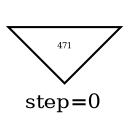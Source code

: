 digraph {
  graph  [labelloc=bottom,labeljust=left,fontsize="10",label="step=0"];
  "471" [shape=invtriangle,peripheries="1",label=<<FONT POINT-SIZE='4'>471</FONT>>,labelfontcolor=black,color=black];
}